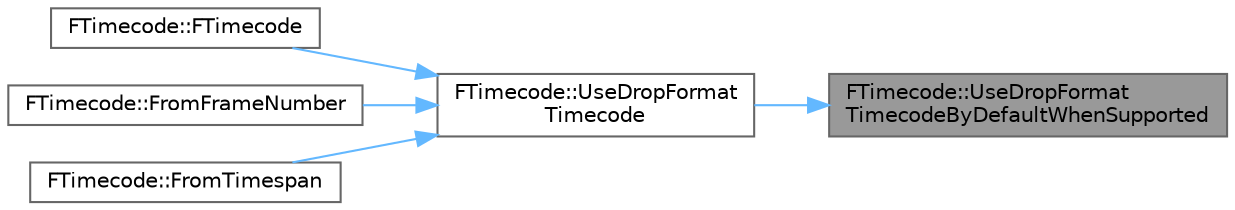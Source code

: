 digraph "FTimecode::UseDropFormatTimecodeByDefaultWhenSupported"
{
 // INTERACTIVE_SVG=YES
 // LATEX_PDF_SIZE
  bgcolor="transparent";
  edge [fontname=Helvetica,fontsize=10,labelfontname=Helvetica,labelfontsize=10];
  node [fontname=Helvetica,fontsize=10,shape=box,height=0.2,width=0.4];
  rankdir="RL";
  Node1 [id="Node000001",label="FTimecode::UseDropFormat\lTimecodeByDefaultWhenSupported",height=0.2,width=0.4,color="gray40", fillcolor="grey60", style="filled", fontcolor="black",tooltip="By default, should we generate a timecode in drop frame format when the frame rate does support it."];
  Node1 -> Node2 [id="edge1_Node000001_Node000002",dir="back",color="steelblue1",style="solid",tooltip=" "];
  Node2 [id="Node000002",label="FTimecode::UseDropFormat\lTimecode",height=0.2,width=0.4,color="grey40", fillcolor="white", style="filled",URL="$da/d69/structFTimecode.html#a7fb70cff50b3a4b2fbc86a5db3861666",tooltip="If the frame rate support drop frame format and the app wish to use drop frame format by default."];
  Node2 -> Node3 [id="edge2_Node000002_Node000003",dir="back",color="steelblue1",style="solid",tooltip=" "];
  Node3 [id="Node000003",label="FTimecode::FTimecode",height=0.2,width=0.4,color="grey40", fillcolor="white", style="filled",URL="$da/d69/structFTimecode.html#a162e26d67d937d57a6f16dc78d16eca9",tooltip="User construction from a time in seconds."];
  Node2 -> Node4 [id="edge3_Node000002_Node000004",dir="back",color="steelblue1",style="solid",tooltip=" "];
  Node4 [id="Node000004",label="FTimecode::FromFrameNumber",height=0.2,width=0.4,color="grey40", fillcolor="white", style="filled",URL="$da/d69/structFTimecode.html#a25214cb7d8d27a1cd2cec9df33074e45",tooltip="Create a FTimecode from a specific frame number at the given frame rate."];
  Node2 -> Node5 [id="edge4_Node000002_Node000005",dir="back",color="steelblue1",style="solid",tooltip=" "];
  Node5 [id="Node000005",label="FTimecode::FromTimespan",height=0.2,width=0.4,color="grey40", fillcolor="white", style="filled",URL="$da/d69/structFTimecode.html#a1265f03bd06c98b5eafb2f5afe83dfc3",tooltip="Create a FTimecode from a timespan at the given frame rate."];
}
